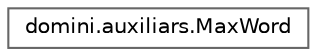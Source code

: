 digraph "Jerarquia Gràfica de la Classe"
{
 // INTERACTIVE_SVG=YES
 // LATEX_PDF_SIZE
  bgcolor="transparent";
  edge [fontname=Helvetica,fontsize=10,labelfontname=Helvetica,labelfontsize=10];
  node [fontname=Helvetica,fontsize=10,shape=box,height=0.2,width=0.4];
  rankdir="LR";
  Node0 [id="Node000000",label="domini.auxiliars.MaxWord",height=0.2,width=0.4,color="grey40", fillcolor="white", style="filled",URL="$classdomini_1_1auxiliars_1_1_max_word.html",tooltip="Classe auxiliar de Maquina per representar la millor jugada trobada en una partida de Scrabble."];
}
